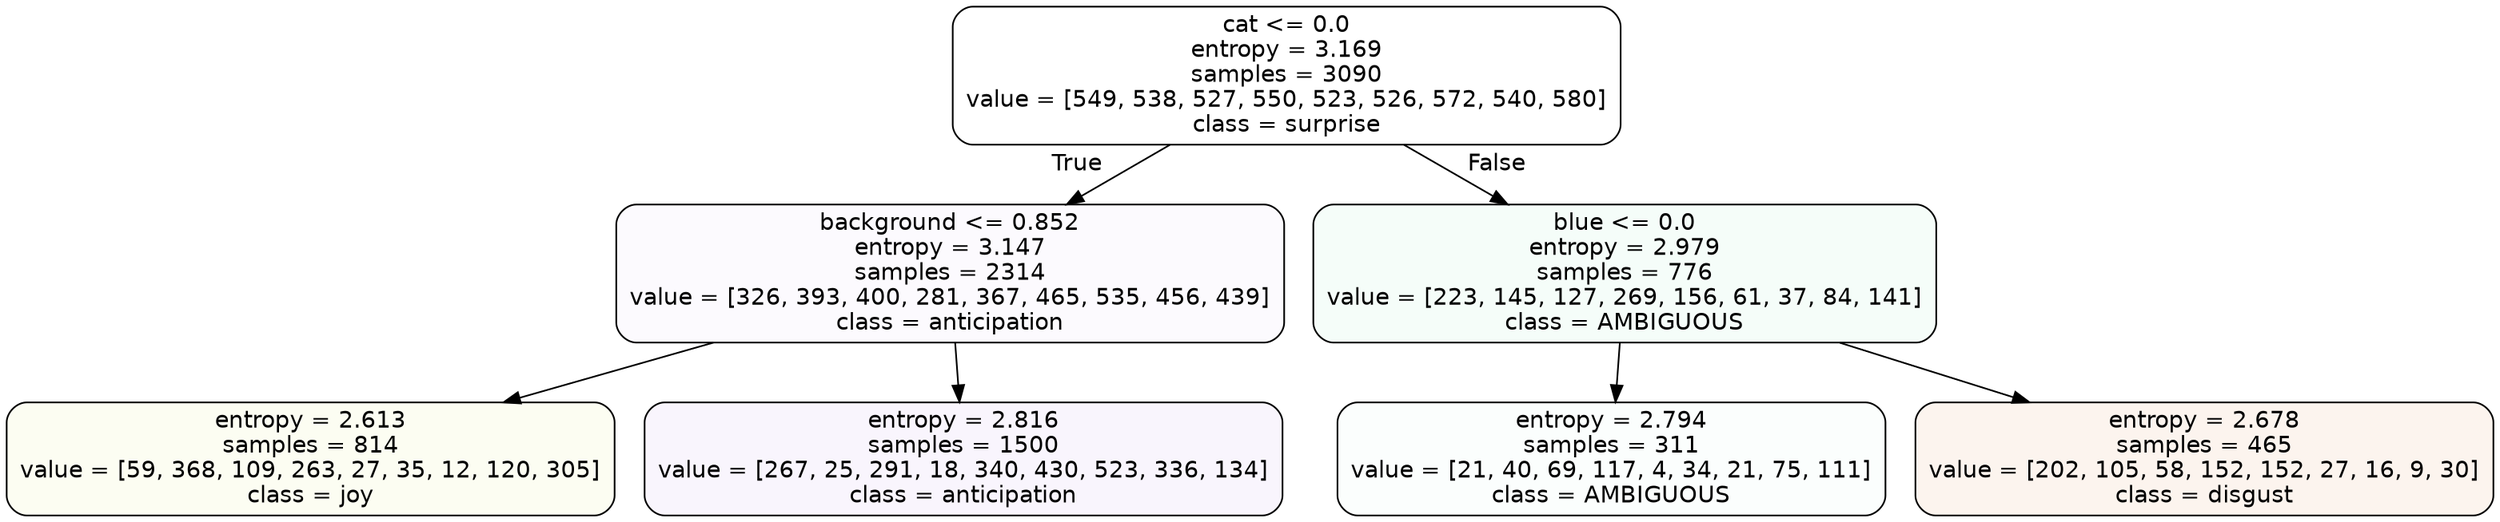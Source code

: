 digraph Tree {
node [shape=box, style="filled, rounded", color="black", fontname=helvetica] ;
edge [fontname=helvetica] ;
0 [label="cat <= 0.0\nentropy = 3.169\nsamples = 3090\nvalue = [549, 538, 527, 550, 523, 526, 572, 540, 580]\nclass = surprise", fillcolor="#e5396400"] ;
1 [label="background <= 0.852\nentropy = 3.147\nsamples = 2314\nvalue = [326, 393, 400, 281, 367, 465, 535, 456, 439]\nclass = anticipation", fillcolor="#8139e506"] ;
0 -> 1 [labeldistance=2.5, labelangle=45, headlabel="True"] ;
2 [label="entropy = 2.613\nsamples = 814\nvalue = [59, 368, 109, 263, 27, 35, 12, 120, 305]\nclass = joy", fillcolor="#d7e53910"] ;
1 -> 2 ;
3 [label="entropy = 2.816\nsamples = 1500\nvalue = [267, 25, 291, 18, 340, 430, 523, 336, 134]\nclass = anticipation", fillcolor="#8139e50c"] ;
1 -> 3 ;
4 [label="blue <= 0.0\nentropy = 2.979\nsamples = 776\nvalue = [223, 145, 127, 269, 156, 61, 37, 84, 141]\nclass = AMBIGUOUS", fillcolor="#39e5810c"] ;
0 -> 4 [labeldistance=2.5, labelangle=-45, headlabel="False"] ;
5 [label="entropy = 2.794\nsamples = 311\nvalue = [21, 40, 69, 117, 4, 34, 21, 75, 111]\nclass = AMBIGUOUS", fillcolor="#39e58104"] ;
4 -> 5 ;
6 [label="entropy = 2.678\nsamples = 465\nvalue = [202, 105, 58, 152, 152, 27, 16, 9, 30]\nclass = disgust", fillcolor="#e5813915"] ;
4 -> 6 ;
}